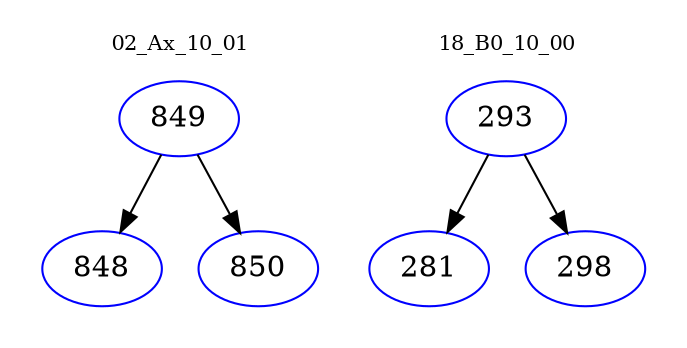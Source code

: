 digraph{
subgraph cluster_0 {
color = white
label = "02_Ax_10_01";
fontsize=10;
T0_849 [label="849", color="blue"]
T0_849 -> T0_848 [color="black"]
T0_848 [label="848", color="blue"]
T0_849 -> T0_850 [color="black"]
T0_850 [label="850", color="blue"]
}
subgraph cluster_1 {
color = white
label = "18_B0_10_00";
fontsize=10;
T1_293 [label="293", color="blue"]
T1_293 -> T1_281 [color="black"]
T1_281 [label="281", color="blue"]
T1_293 -> T1_298 [color="black"]
T1_298 [label="298", color="blue"]
}
}
